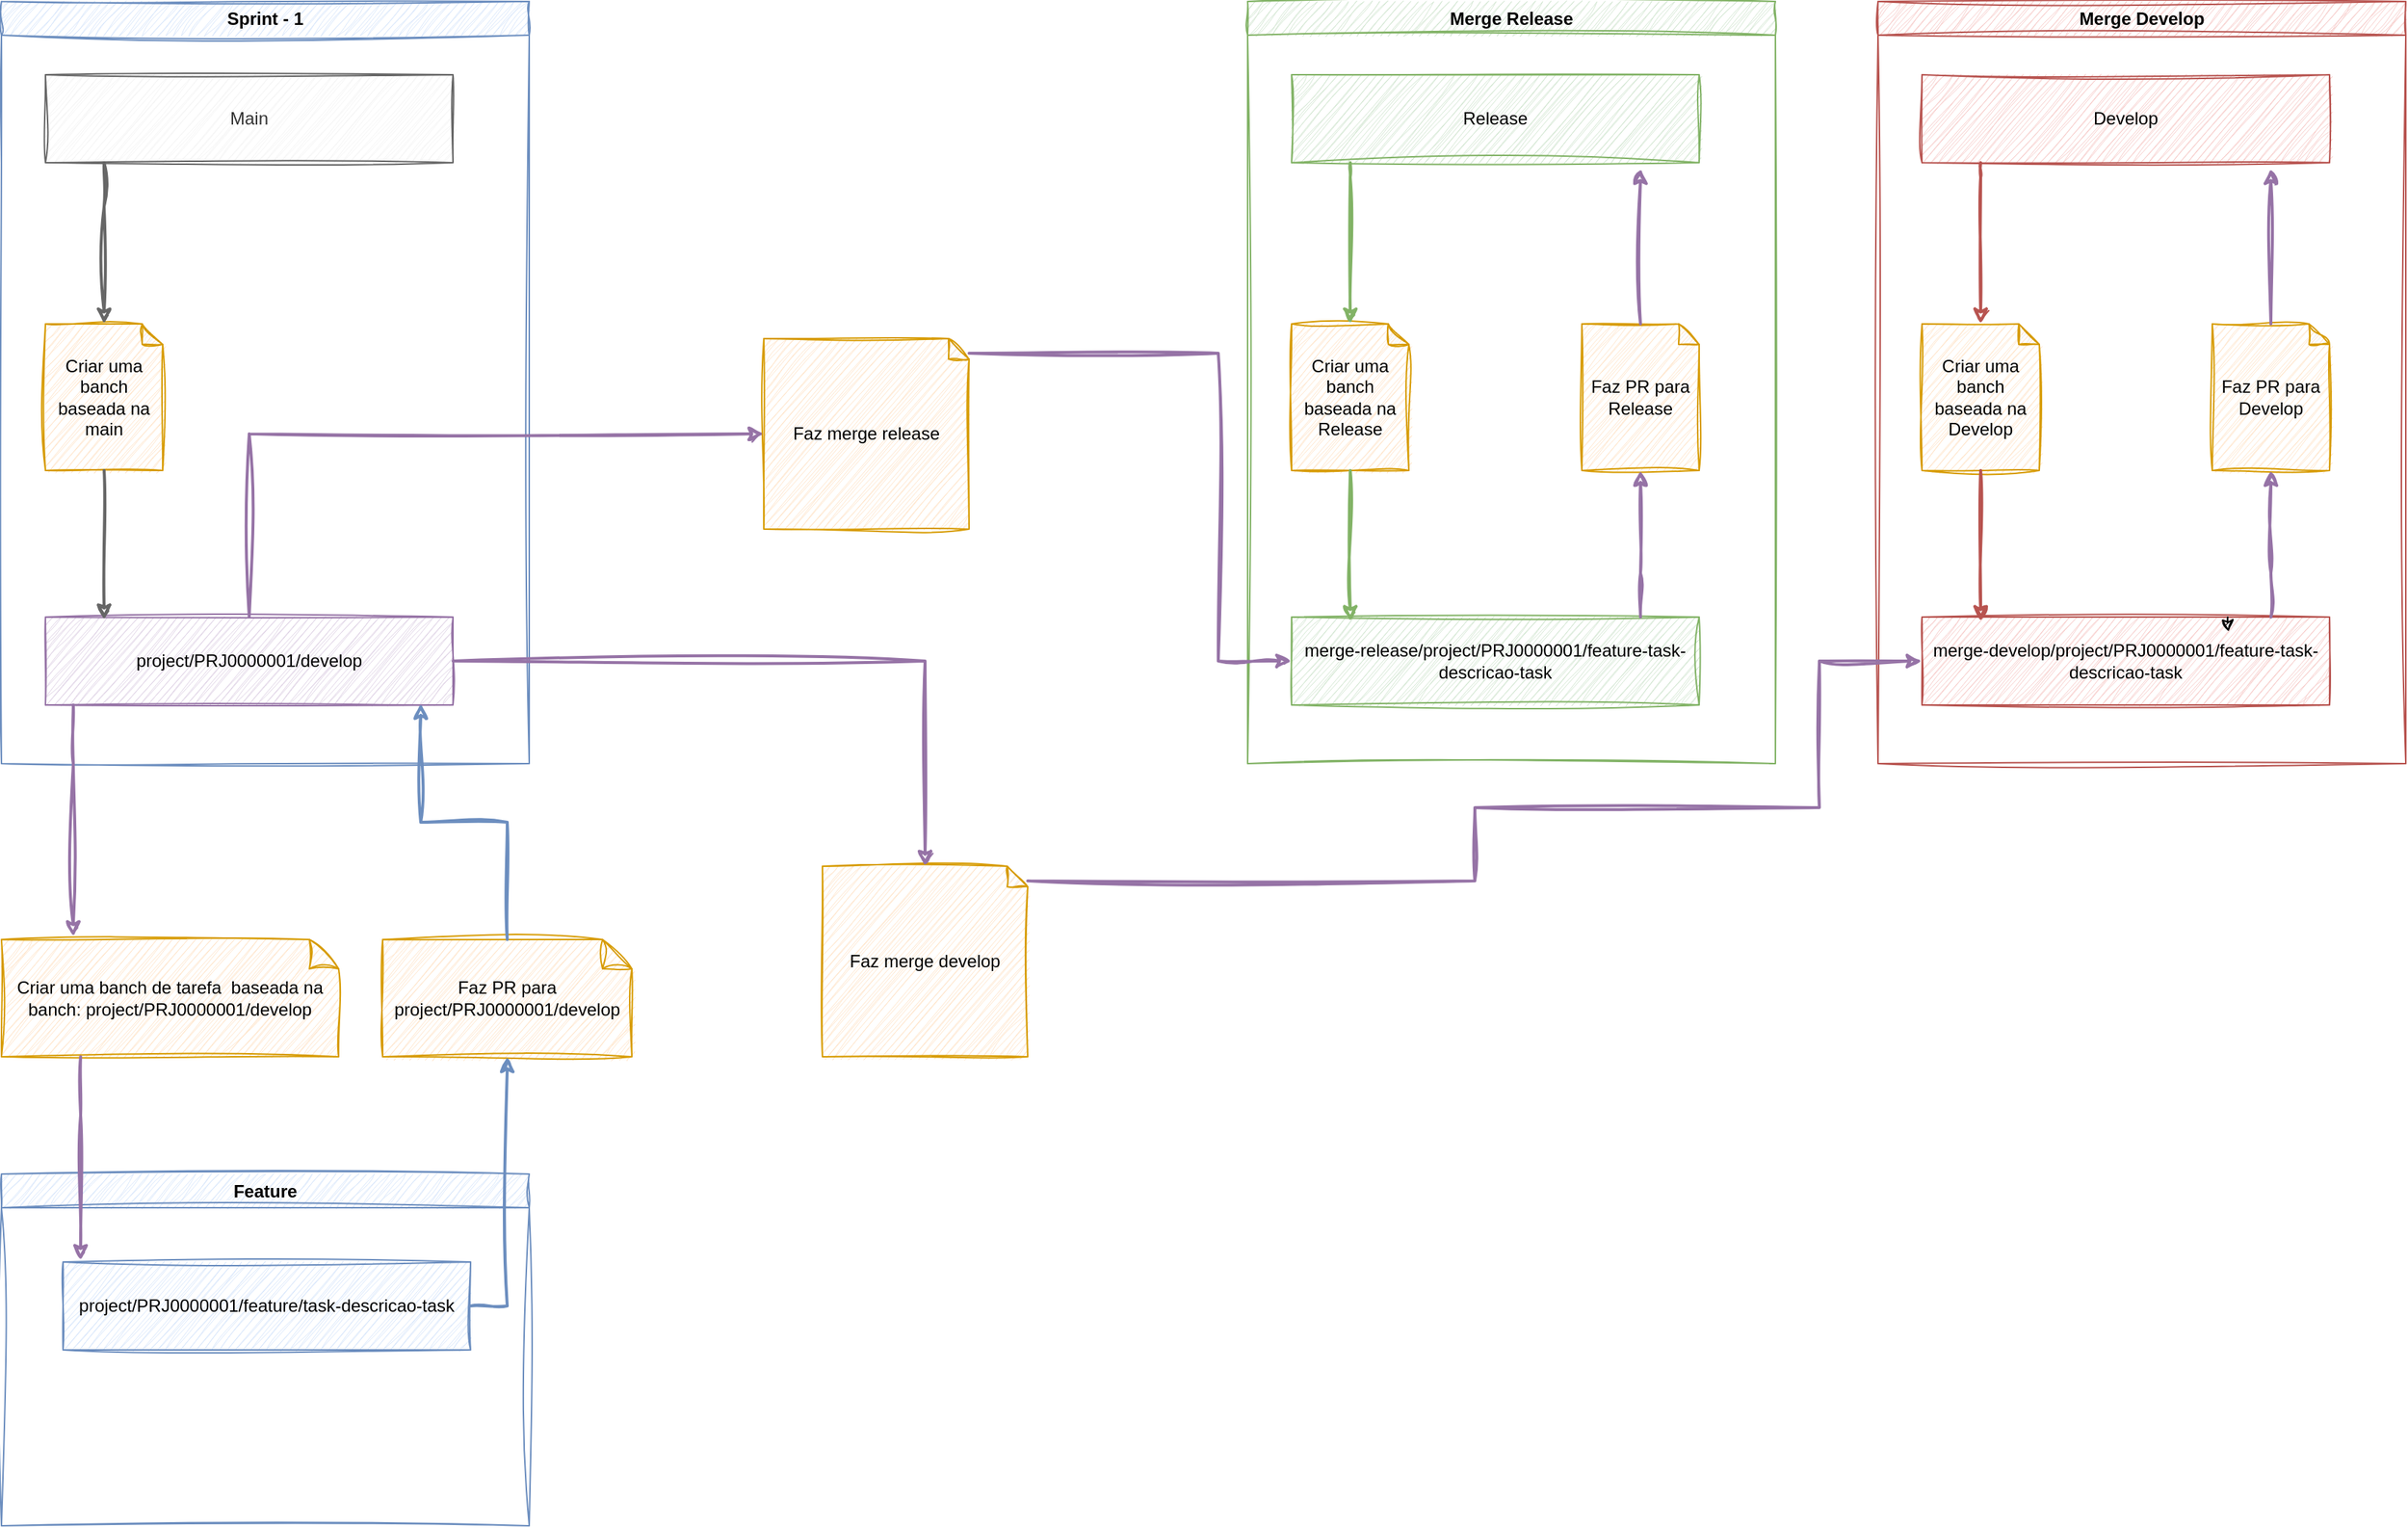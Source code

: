 <mxfile version="24.0.4" type="device">
  <diagram id="XA99qU3cDHYatSXJtBS5" name="GitFlow - Project">
    <mxGraphModel dx="2074" dy="836" grid="1" gridSize="10" guides="1" tooltips="1" connect="1" arrows="1" fold="1" page="1" pageScale="1" pageWidth="827" pageHeight="1169" math="0" shadow="0">
      <root>
        <mxCell id="0" />
        <mxCell id="1" parent="0" />
        <mxCell id="2WW3tdDtkjBmZJyYnpmO-1" value="Feature" style="swimlane;whiteSpace=wrap;html=1;fillColor=#dae8fc;strokeColor=#6c8ebf;sketch=1;curveFitting=1;jiggle=2;" parent="1" vertex="1">
          <mxGeometry y="840" width="360" height="240" as="geometry" />
        </mxCell>
        <mxCell id="2WW3tdDtkjBmZJyYnpmO-2" value="project/PRJ0000001/feature/task-descricao-task" style="rounded=0;whiteSpace=wrap;html=1;fillColor=#dae8fc;strokeColor=#6c8ebf;sketch=1;curveFitting=1;jiggle=2;" parent="2WW3tdDtkjBmZJyYnpmO-1" vertex="1">
          <mxGeometry x="42" y="60" width="278" height="60" as="geometry" />
        </mxCell>
        <mxCell id="2WW3tdDtkjBmZJyYnpmO-3" value="Sprint - 1" style="swimlane;whiteSpace=wrap;html=1;fillColor=#dae8fc;strokeColor=#6c8ebf;sketch=1;curveFitting=1;jiggle=2;" parent="1" vertex="1">
          <mxGeometry y="40" width="360" height="520" as="geometry" />
        </mxCell>
        <mxCell id="2WW3tdDtkjBmZJyYnpmO-4" value="Main" style="rounded=0;whiteSpace=wrap;html=1;fillColor=#f5f5f5;strokeColor=#666666;fontColor=#333333;sketch=1;curveFitting=1;jiggle=2;" parent="2WW3tdDtkjBmZJyYnpmO-3" vertex="1">
          <mxGeometry x="30" y="50" width="278" height="60" as="geometry" />
        </mxCell>
        <mxCell id="2WW3tdDtkjBmZJyYnpmO-5" value="project/PRJ0000001/develop" style="rounded=0;whiteSpace=wrap;html=1;fillColor=#e1d5e7;strokeColor=#9673a6;sketch=1;curveFitting=1;jiggle=2;" parent="2WW3tdDtkjBmZJyYnpmO-3" vertex="1">
          <mxGeometry x="30" y="420" width="278" height="60" as="geometry" />
        </mxCell>
        <mxCell id="2WW3tdDtkjBmZJyYnpmO-6" value="Criar uma banch baseada na main" style="shape=note;whiteSpace=wrap;html=1;backgroundOutline=1;darkOpacity=0.05;fillColor=#ffe6cc;strokeColor=#d79b00;size=14;sketch=1;curveFitting=1;jiggle=2;" parent="2WW3tdDtkjBmZJyYnpmO-3" vertex="1">
          <mxGeometry x="30" y="220" width="80" height="100" as="geometry" />
        </mxCell>
        <mxCell id="2WW3tdDtkjBmZJyYnpmO-7" style="edgeStyle=orthogonalEdgeStyle;rounded=0;orthogonalLoop=1;jettySize=auto;html=1;entryX=0.5;entryY=0;entryDx=0;entryDy=0;entryPerimeter=0;fillColor=#f5f5f5;strokeColor=#666666;strokeWidth=2;sketch=1;curveFitting=1;jiggle=2;" parent="2WW3tdDtkjBmZJyYnpmO-3" source="2WW3tdDtkjBmZJyYnpmO-4" target="2WW3tdDtkjBmZJyYnpmO-6" edge="1">
          <mxGeometry relative="1" as="geometry">
            <Array as="points">
              <mxPoint x="70" y="140" />
              <mxPoint x="70" y="140" />
            </Array>
          </mxGeometry>
        </mxCell>
        <mxCell id="2WW3tdDtkjBmZJyYnpmO-8" style="edgeStyle=orthogonalEdgeStyle;rounded=0;orthogonalLoop=1;jettySize=auto;html=1;entryX=0.144;entryY=0.033;entryDx=0;entryDy=0;entryPerimeter=0;strokeWidth=2;fillColor=#f5f5f5;strokeColor=#666666;sketch=1;curveFitting=1;jiggle=2;" parent="2WW3tdDtkjBmZJyYnpmO-3" source="2WW3tdDtkjBmZJyYnpmO-6" target="2WW3tdDtkjBmZJyYnpmO-5" edge="1">
          <mxGeometry relative="1" as="geometry" />
        </mxCell>
        <mxCell id="2WW3tdDtkjBmZJyYnpmO-9" value="Merge Release" style="swimlane;whiteSpace=wrap;html=1;fillColor=#d5e8d4;strokeColor=#82b366;sketch=1;curveFitting=1;jiggle=2;" parent="1" vertex="1">
          <mxGeometry x="850" y="40" width="360" height="520" as="geometry" />
        </mxCell>
        <mxCell id="2WW3tdDtkjBmZJyYnpmO-10" value="Release" style="rounded=0;whiteSpace=wrap;html=1;fillColor=#d5e8d4;strokeColor=#82b366;sketch=1;curveFitting=1;jiggle=2;" parent="2WW3tdDtkjBmZJyYnpmO-9" vertex="1">
          <mxGeometry x="30" y="50" width="278" height="60" as="geometry" />
        </mxCell>
        <mxCell id="2WW3tdDtkjBmZJyYnpmO-11" value="merge-release/project/PRJ0000001/feature-task-descricao-task" style="rounded=0;whiteSpace=wrap;html=1;fillColor=#d5e8d4;strokeColor=#82b366;sketch=1;curveFitting=1;jiggle=2;" parent="2WW3tdDtkjBmZJyYnpmO-9" vertex="1">
          <mxGeometry x="30" y="420" width="278" height="60" as="geometry" />
        </mxCell>
        <mxCell id="2WW3tdDtkjBmZJyYnpmO-12" value="Criar uma banch baseada na Release" style="shape=note;whiteSpace=wrap;html=1;backgroundOutline=1;darkOpacity=0.05;fillColor=#ffe6cc;strokeColor=#d79b00;size=14;sketch=1;curveFitting=1;jiggle=2;" parent="2WW3tdDtkjBmZJyYnpmO-9" vertex="1">
          <mxGeometry x="30" y="220" width="80" height="100" as="geometry" />
        </mxCell>
        <mxCell id="2WW3tdDtkjBmZJyYnpmO-13" style="edgeStyle=orthogonalEdgeStyle;rounded=0;orthogonalLoop=1;jettySize=auto;html=1;entryX=0.5;entryY=0;entryDx=0;entryDy=0;entryPerimeter=0;fillColor=#d5e8d4;strokeColor=#82b366;strokeWidth=2;sketch=1;curveFitting=1;jiggle=2;" parent="2WW3tdDtkjBmZJyYnpmO-9" source="2WW3tdDtkjBmZJyYnpmO-10" target="2WW3tdDtkjBmZJyYnpmO-12" edge="1">
          <mxGeometry relative="1" as="geometry">
            <Array as="points">
              <mxPoint x="70" y="120" />
              <mxPoint x="70" y="120" />
            </Array>
          </mxGeometry>
        </mxCell>
        <mxCell id="2WW3tdDtkjBmZJyYnpmO-14" style="edgeStyle=orthogonalEdgeStyle;rounded=0;orthogonalLoop=1;jettySize=auto;html=1;entryX=0.144;entryY=0.05;entryDx=0;entryDy=0;entryPerimeter=0;fillColor=#d5e8d4;strokeColor=#82b366;strokeWidth=2;sketch=1;curveFitting=1;jiggle=2;" parent="2WW3tdDtkjBmZJyYnpmO-9" source="2WW3tdDtkjBmZJyYnpmO-12" target="2WW3tdDtkjBmZJyYnpmO-11" edge="1">
          <mxGeometry relative="1" as="geometry" />
        </mxCell>
        <mxCell id="2WW3tdDtkjBmZJyYnpmO-15" value="Faz PR para Release" style="shape=note;whiteSpace=wrap;html=1;backgroundOutline=1;darkOpacity=0.05;fillColor=#ffe6cc;strokeColor=#d79b00;size=14;sketch=1;curveFitting=1;jiggle=2;" parent="2WW3tdDtkjBmZJyYnpmO-9" vertex="1">
          <mxGeometry x="228" y="220" width="80" height="100" as="geometry" />
        </mxCell>
        <mxCell id="2WW3tdDtkjBmZJyYnpmO-16" style="edgeStyle=orthogonalEdgeStyle;rounded=0;orthogonalLoop=1;jettySize=auto;html=1;entryX=0.5;entryY=1;entryDx=0;entryDy=0;entryPerimeter=0;fillColor=#e1d5e7;strokeColor=#9673a6;strokeWidth=2;sketch=1;curveFitting=1;jiggle=2;" parent="2WW3tdDtkjBmZJyYnpmO-9" source="2WW3tdDtkjBmZJyYnpmO-11" target="2WW3tdDtkjBmZJyYnpmO-15" edge="1">
          <mxGeometry relative="1" as="geometry">
            <Array as="points">
              <mxPoint x="268" y="390" />
              <mxPoint x="268" y="390" />
            </Array>
          </mxGeometry>
        </mxCell>
        <mxCell id="2WW3tdDtkjBmZJyYnpmO-17" style="edgeStyle=orthogonalEdgeStyle;rounded=0;orthogonalLoop=1;jettySize=auto;html=1;entryX=0.856;entryY=1.067;entryDx=0;entryDy=0;entryPerimeter=0;fillColor=#e1d5e7;strokeColor=#9673a6;strokeWidth=2;sketch=1;curveFitting=1;jiggle=2;" parent="2WW3tdDtkjBmZJyYnpmO-9" source="2WW3tdDtkjBmZJyYnpmO-15" target="2WW3tdDtkjBmZJyYnpmO-10" edge="1">
          <mxGeometry relative="1" as="geometry" />
        </mxCell>
        <mxCell id="2WW3tdDtkjBmZJyYnpmO-18" value="Criar uma banch de tarefa&amp;nbsp; baseada na banch:&amp;nbsp;project/PRJ0000001/develop" style="shape=note;size=20;whiteSpace=wrap;html=1;labelBackgroundColor=none;fillColor=#ffe6cc;strokeColor=#d79b00;sketch=1;curveFitting=1;jiggle=2;" parent="1" vertex="1">
          <mxGeometry y="680" width="230" height="80" as="geometry" />
        </mxCell>
        <mxCell id="2WW3tdDtkjBmZJyYnpmO-19" style="edgeStyle=orthogonalEdgeStyle;rounded=0;orthogonalLoop=1;jettySize=auto;html=1;entryX=0.213;entryY=-0.025;entryDx=0;entryDy=0;entryPerimeter=0;fillColor=#e1d5e7;strokeColor=#9673a6;strokeWidth=2;sketch=1;curveFitting=1;jiggle=2;" parent="1" source="2WW3tdDtkjBmZJyYnpmO-5" target="2WW3tdDtkjBmZJyYnpmO-18" edge="1">
          <mxGeometry relative="1" as="geometry">
            <Array as="points">
              <mxPoint x="49" y="560" />
              <mxPoint x="49" y="560" />
            </Array>
          </mxGeometry>
        </mxCell>
        <mxCell id="2WW3tdDtkjBmZJyYnpmO-20" style="edgeStyle=orthogonalEdgeStyle;rounded=0;orthogonalLoop=1;jettySize=auto;html=1;entryX=0.043;entryY=-0.017;entryDx=0;entryDy=0;entryPerimeter=0;fillColor=#e1d5e7;strokeColor=#9673a6;strokeWidth=2;sketch=1;curveFitting=1;jiggle=2;" parent="1" source="2WW3tdDtkjBmZJyYnpmO-18" target="2WW3tdDtkjBmZJyYnpmO-2" edge="1">
          <mxGeometry relative="1" as="geometry">
            <Array as="points">
              <mxPoint x="54" y="800" />
              <mxPoint x="54" y="800" />
            </Array>
          </mxGeometry>
        </mxCell>
        <mxCell id="2WW3tdDtkjBmZJyYnpmO-21" value="Faz PR para project/PRJ0000001/develop" style="shape=note;size=20;whiteSpace=wrap;html=1;labelBackgroundColor=none;fillColor=#ffe6cc;strokeColor=#d79b00;sketch=1;curveFitting=1;jiggle=2;" parent="1" vertex="1">
          <mxGeometry x="260" y="680" width="170" height="80" as="geometry" />
        </mxCell>
        <mxCell id="2WW3tdDtkjBmZJyYnpmO-22" style="edgeStyle=orthogonalEdgeStyle;rounded=0;orthogonalLoop=1;jettySize=auto;html=1;fillColor=#dae8fc;strokeColor=#6c8ebf;strokeWidth=2;sketch=1;curveFitting=1;jiggle=2;" parent="1" source="2WW3tdDtkjBmZJyYnpmO-2" target="2WW3tdDtkjBmZJyYnpmO-21" edge="1">
          <mxGeometry relative="1" as="geometry">
            <Array as="points">
              <mxPoint x="345" y="930" />
            </Array>
          </mxGeometry>
        </mxCell>
        <mxCell id="2WW3tdDtkjBmZJyYnpmO-23" style="edgeStyle=orthogonalEdgeStyle;rounded=0;orthogonalLoop=1;jettySize=auto;html=1;entryX=0.921;entryY=0.983;entryDx=0;entryDy=0;entryPerimeter=0;strokeWidth=2;fillColor=#dae8fc;strokeColor=#6c8ebf;sketch=1;curveFitting=1;jiggle=2;" parent="1" source="2WW3tdDtkjBmZJyYnpmO-21" target="2WW3tdDtkjBmZJyYnpmO-5" edge="1">
          <mxGeometry relative="1" as="geometry" />
        </mxCell>
        <mxCell id="2WW3tdDtkjBmZJyYnpmO-24" style="edgeStyle=orthogonalEdgeStyle;rounded=0;orthogonalLoop=1;jettySize=auto;html=1;entryX=0;entryY=0.5;entryDx=0;entryDy=0;fillColor=#e1d5e7;strokeColor=#9673a6;strokeWidth=2;sketch=1;curveFitting=1;jiggle=2;" parent="1" source="2WW3tdDtkjBmZJyYnpmO-25" target="2WW3tdDtkjBmZJyYnpmO-11" edge="1">
          <mxGeometry relative="1" as="geometry">
            <Array as="points">
              <mxPoint x="830" y="280" />
              <mxPoint x="830" y="490" />
            </Array>
          </mxGeometry>
        </mxCell>
        <mxCell id="2WW3tdDtkjBmZJyYnpmO-25" value="Faz merge release" style="shape=note;whiteSpace=wrap;html=1;backgroundOutline=1;darkOpacity=0.05;fillColor=#ffe6cc;strokeColor=#d79b00;size=14;sketch=1;curveFitting=1;jiggle=2;" parent="1" vertex="1">
          <mxGeometry x="520" y="270" width="140" height="130" as="geometry" />
        </mxCell>
        <mxCell id="2WW3tdDtkjBmZJyYnpmO-26" style="edgeStyle=orthogonalEdgeStyle;rounded=0;orthogonalLoop=1;jettySize=auto;html=1;entryX=0;entryY=0.5;entryDx=0;entryDy=0;entryPerimeter=0;strokeWidth=2;fillColor=#e1d5e7;strokeColor=#9673a6;sketch=1;curveFitting=1;jiggle=2;" parent="1" source="2WW3tdDtkjBmZJyYnpmO-5" target="2WW3tdDtkjBmZJyYnpmO-25" edge="1">
          <mxGeometry relative="1" as="geometry">
            <Array as="points">
              <mxPoint x="169" y="335" />
            </Array>
          </mxGeometry>
        </mxCell>
        <mxCell id="2WW3tdDtkjBmZJyYnpmO-27" value="Merge Develop" style="swimlane;whiteSpace=wrap;html=1;fillColor=#f8cecc;strokeColor=#b85450;sketch=1;curveFitting=1;jiggle=2;" parent="1" vertex="1">
          <mxGeometry x="1280" y="40" width="360" height="520" as="geometry" />
        </mxCell>
        <mxCell id="2WW3tdDtkjBmZJyYnpmO-28" value="Develop" style="rounded=0;whiteSpace=wrap;html=1;fillColor=#f8cecc;strokeColor=#b85450;sketch=1;curveFitting=1;jiggle=2;" parent="2WW3tdDtkjBmZJyYnpmO-27" vertex="1">
          <mxGeometry x="30" y="50" width="278" height="60" as="geometry" />
        </mxCell>
        <mxCell id="2WW3tdDtkjBmZJyYnpmO-29" value="merge-develop/project/PRJ0000001/feature-task-descricao-task" style="rounded=0;whiteSpace=wrap;html=1;fillColor=#f8cecc;strokeColor=#b85450;sketch=1;curveFitting=1;jiggle=2;" parent="2WW3tdDtkjBmZJyYnpmO-27" vertex="1">
          <mxGeometry x="30" y="420" width="278" height="60" as="geometry" />
        </mxCell>
        <mxCell id="2WW3tdDtkjBmZJyYnpmO-30" value="Criar uma banch baseada na Develop" style="shape=note;whiteSpace=wrap;html=1;backgroundOutline=1;darkOpacity=0.05;fillColor=#ffe6cc;strokeColor=#d79b00;size=14;sketch=1;curveFitting=1;jiggle=2;" parent="2WW3tdDtkjBmZJyYnpmO-27" vertex="1">
          <mxGeometry x="30" y="220" width="80" height="100" as="geometry" />
        </mxCell>
        <mxCell id="2WW3tdDtkjBmZJyYnpmO-31" style="edgeStyle=orthogonalEdgeStyle;rounded=0;orthogonalLoop=1;jettySize=auto;html=1;entryX=0.5;entryY=0;entryDx=0;entryDy=0;entryPerimeter=0;fillColor=#f8cecc;strokeColor=#b85450;strokeWidth=2;sketch=1;curveFitting=1;jiggle=2;" parent="2WW3tdDtkjBmZJyYnpmO-27" source="2WW3tdDtkjBmZJyYnpmO-28" target="2WW3tdDtkjBmZJyYnpmO-30" edge="1">
          <mxGeometry relative="1" as="geometry">
            <Array as="points">
              <mxPoint x="70" y="120" />
              <mxPoint x="70" y="120" />
            </Array>
          </mxGeometry>
        </mxCell>
        <mxCell id="2WW3tdDtkjBmZJyYnpmO-32" style="edgeStyle=orthogonalEdgeStyle;rounded=0;orthogonalLoop=1;jettySize=auto;html=1;entryX=0.144;entryY=0.05;entryDx=0;entryDy=0;entryPerimeter=0;fillColor=#f8cecc;strokeColor=#b85450;strokeWidth=2;sketch=1;curveFitting=1;jiggle=2;" parent="2WW3tdDtkjBmZJyYnpmO-27" source="2WW3tdDtkjBmZJyYnpmO-30" target="2WW3tdDtkjBmZJyYnpmO-29" edge="1">
          <mxGeometry relative="1" as="geometry" />
        </mxCell>
        <mxCell id="2WW3tdDtkjBmZJyYnpmO-33" value="Faz PR para Develop" style="shape=note;whiteSpace=wrap;html=1;backgroundOutline=1;darkOpacity=0.05;fillColor=#ffe6cc;strokeColor=#d79b00;size=14;sketch=1;curveFitting=1;jiggle=2;" parent="2WW3tdDtkjBmZJyYnpmO-27" vertex="1">
          <mxGeometry x="228" y="220" width="80" height="100" as="geometry" />
        </mxCell>
        <mxCell id="2WW3tdDtkjBmZJyYnpmO-34" style="edgeStyle=orthogonalEdgeStyle;rounded=0;orthogonalLoop=1;jettySize=auto;html=1;exitX=0.75;exitY=0;exitDx=0;exitDy=0;entryX=0.752;entryY=0.167;entryDx=0;entryDy=0;entryPerimeter=0;sketch=1;curveFitting=1;jiggle=2;" parent="2WW3tdDtkjBmZJyYnpmO-27" source="2WW3tdDtkjBmZJyYnpmO-29" target="2WW3tdDtkjBmZJyYnpmO-29" edge="1">
          <mxGeometry relative="1" as="geometry" />
        </mxCell>
        <mxCell id="2WW3tdDtkjBmZJyYnpmO-35" style="edgeStyle=orthogonalEdgeStyle;rounded=0;orthogonalLoop=1;jettySize=auto;html=1;entryX=0.5;entryY=1;entryDx=0;entryDy=0;entryPerimeter=0;fillColor=#e1d5e7;strokeColor=#9673a6;strokeWidth=2;sketch=1;curveFitting=1;jiggle=2;" parent="2WW3tdDtkjBmZJyYnpmO-27" source="2WW3tdDtkjBmZJyYnpmO-29" target="2WW3tdDtkjBmZJyYnpmO-33" edge="1">
          <mxGeometry relative="1" as="geometry">
            <Array as="points">
              <mxPoint x="268" y="390" />
              <mxPoint x="268" y="390" />
            </Array>
          </mxGeometry>
        </mxCell>
        <mxCell id="2WW3tdDtkjBmZJyYnpmO-36" style="edgeStyle=orthogonalEdgeStyle;rounded=0;orthogonalLoop=1;jettySize=auto;html=1;entryX=0.856;entryY=1.067;entryDx=0;entryDy=0;entryPerimeter=0;fillColor=#e1d5e7;strokeColor=#9673a6;strokeWidth=2;sketch=1;curveFitting=1;jiggle=2;" parent="2WW3tdDtkjBmZJyYnpmO-27" source="2WW3tdDtkjBmZJyYnpmO-33" target="2WW3tdDtkjBmZJyYnpmO-28" edge="1">
          <mxGeometry relative="1" as="geometry" />
        </mxCell>
        <mxCell id="2WW3tdDtkjBmZJyYnpmO-37" style="edgeStyle=orthogonalEdgeStyle;rounded=0;orthogonalLoop=1;jettySize=auto;html=1;entryX=0;entryY=0.5;entryDx=0;entryDy=0;fillColor=#e1d5e7;strokeColor=#9673a6;strokeWidth=2;sketch=1;curveFitting=1;jiggle=2;" parent="1" source="2WW3tdDtkjBmZJyYnpmO-38" target="2WW3tdDtkjBmZJyYnpmO-29" edge="1">
          <mxGeometry relative="1" as="geometry">
            <Array as="points">
              <mxPoint x="1005" y="640" />
              <mxPoint x="1005" y="590" />
              <mxPoint x="1240" y="590" />
              <mxPoint x="1240" y="490" />
            </Array>
          </mxGeometry>
        </mxCell>
        <mxCell id="2WW3tdDtkjBmZJyYnpmO-38" value="Faz merge develop" style="shape=note;whiteSpace=wrap;html=1;backgroundOutline=1;darkOpacity=0.05;fillColor=#ffe6cc;strokeColor=#d79b00;size=14;sketch=1;curveFitting=1;jiggle=2;" parent="1" vertex="1">
          <mxGeometry x="560" y="630" width="140" height="130" as="geometry" />
        </mxCell>
        <mxCell id="2WW3tdDtkjBmZJyYnpmO-39" style="edgeStyle=orthogonalEdgeStyle;rounded=0;orthogonalLoop=1;jettySize=auto;html=1;fillColor=#e1d5e7;strokeColor=#9673a6;strokeWidth=2;sketch=1;curveFitting=1;jiggle=2;" parent="1" source="2WW3tdDtkjBmZJyYnpmO-5" target="2WW3tdDtkjBmZJyYnpmO-38" edge="1">
          <mxGeometry relative="1" as="geometry" />
        </mxCell>
      </root>
    </mxGraphModel>
  </diagram>
</mxfile>
